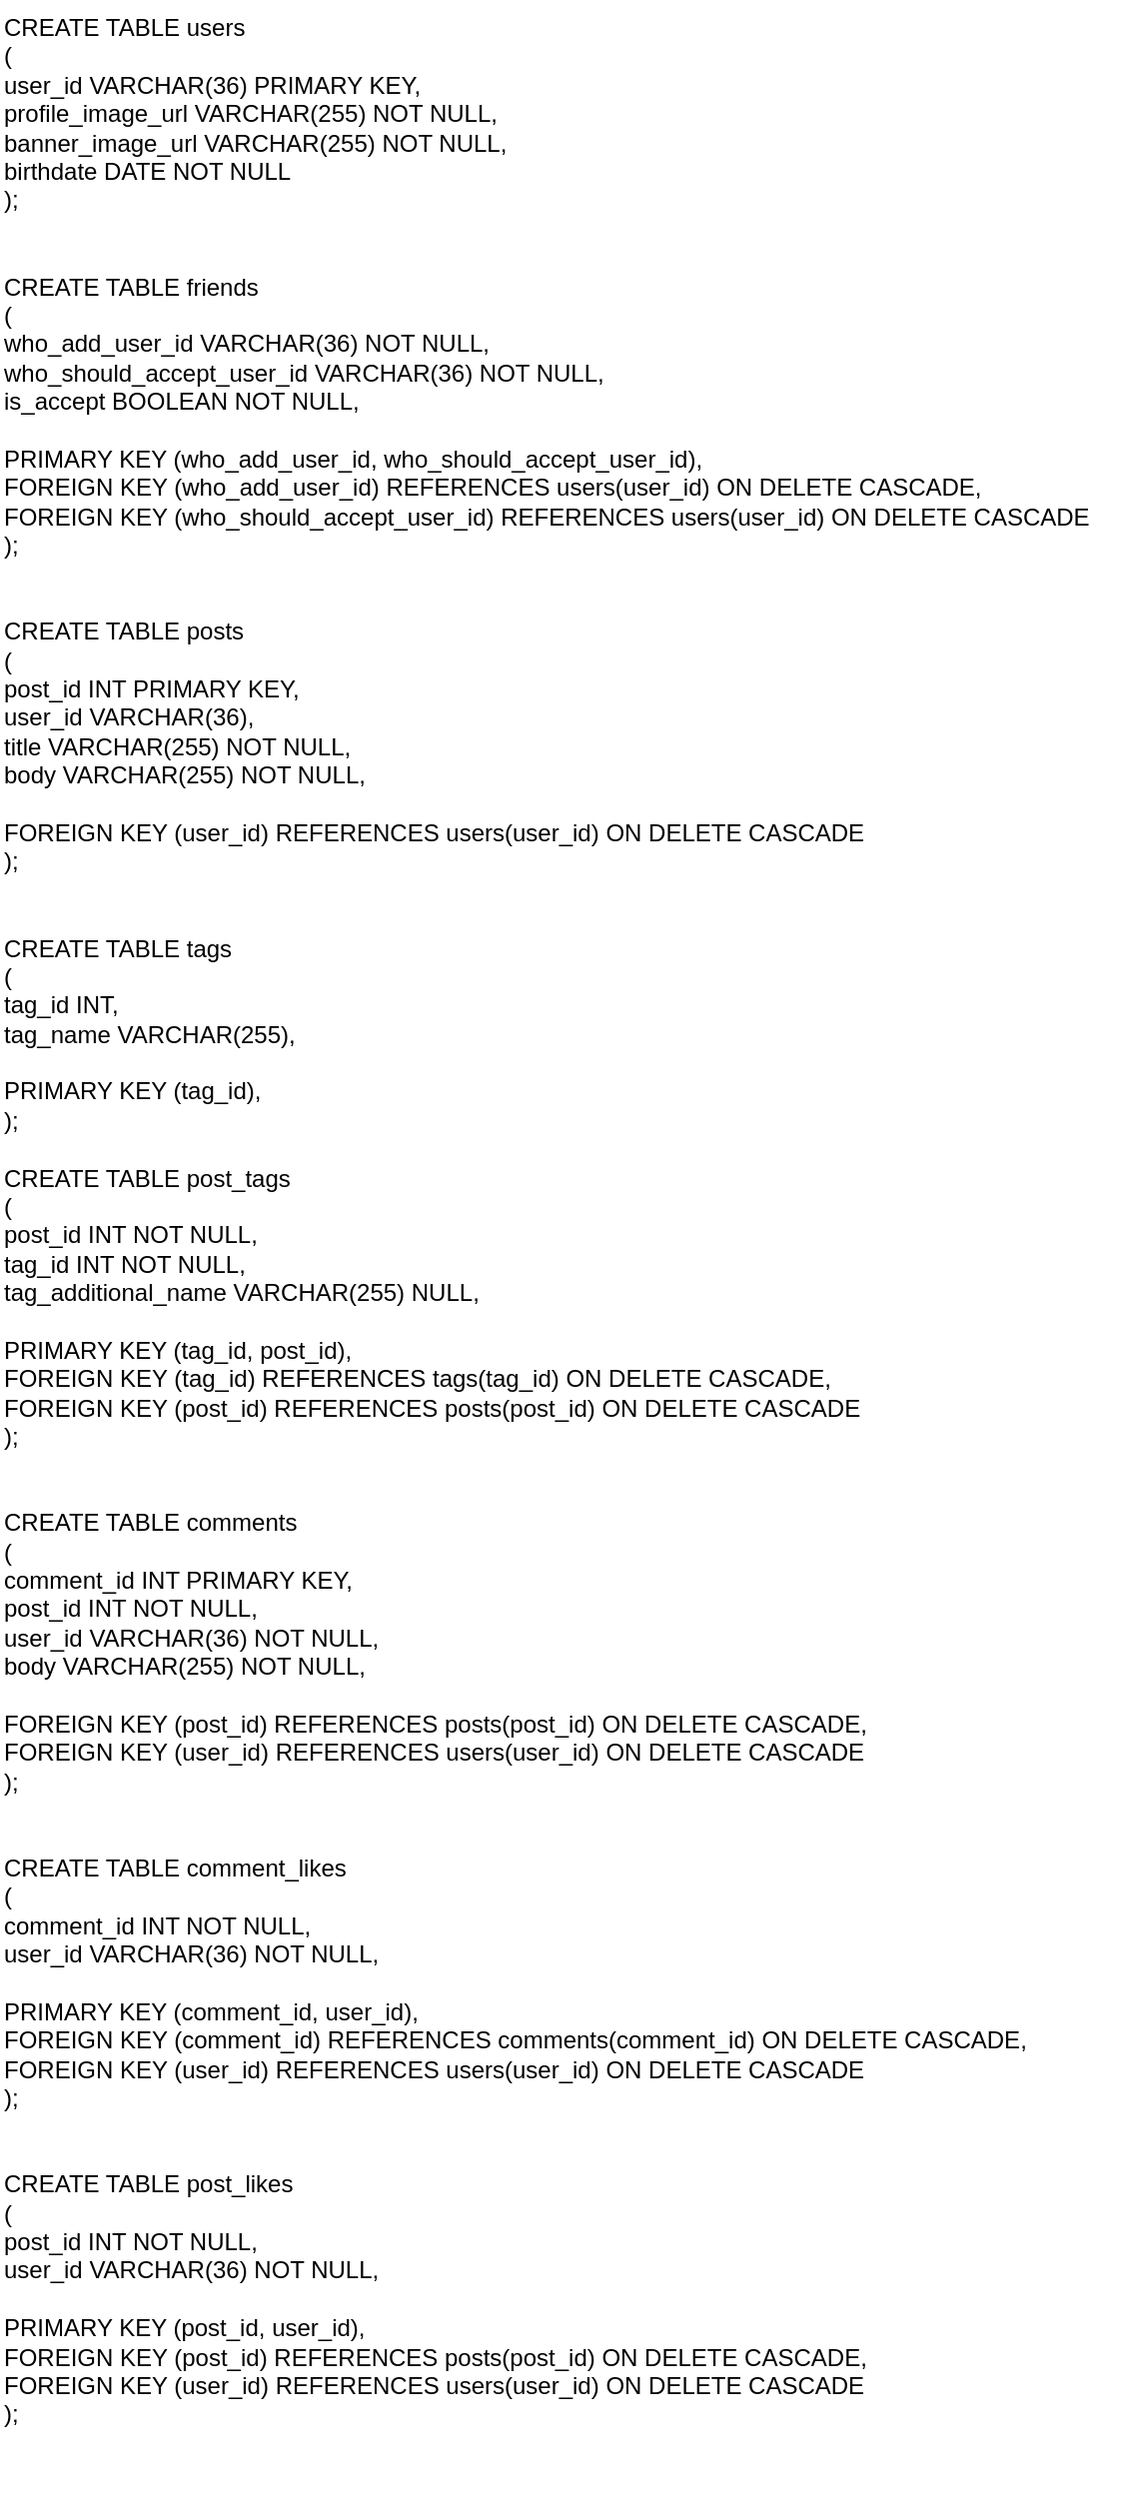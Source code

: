 <mxfile version="21.7.4" type="device">
  <diagram id="R2lEEEUBdFMjLlhIrx00" name="Page-1">
    <mxGraphModel dx="1386" dy="791" grid="1" gridSize="10" guides="1" tooltips="1" connect="1" arrows="1" fold="1" page="1" pageScale="1" pageWidth="850" pageHeight="1100" math="0" shadow="0" extFonts="Permanent Marker^https://fonts.googleapis.com/css?family=Permanent+Marker">
      <root>
        <mxCell id="0" />
        <mxCell id="1" parent="0" />
        <mxCell id="tClZTGOpeD0ZLuxJo3iy-2" value="CREATE TABLE users&#xa;(&#xa;    user_id VARCHAR(36) PRIMARY KEY,&#xa;    profile_image_url VARCHAR(255) NOT NULL,&#xa;    banner_image_url VARCHAR(255) NOT NULL,&#xa;    birthdate DATE NOT NULL&#xa;);&#xa;&#xa;&#xa;CREATE TABLE friends&#xa;(&#xa;    who_add_user_id VARCHAR(36) NOT NULL,&#xa;    who_should_accept_user_id VARCHAR(36) NOT NULL,&#xa;    is_accept BOOLEAN NOT NULL,&#xa;&#xa;    PRIMARY KEY (who_add_user_id, who_should_accept_user_id),&#xa;    FOREIGN KEY (who_add_user_id) REFERENCES users(user_id) ON DELETE CASCADE,&#xa;    FOREIGN KEY (who_should_accept_user_id) REFERENCES users(user_id) ON DELETE CASCADE&#xa;);&#xa;&#xa;&#xa;CREATE TABLE posts&#xa;(&#xa;    post_id INT PRIMARY KEY,&#xa;    user_id VARCHAR(36),&#xa;    title VARCHAR(255) NOT NULL,&#xa;    body VARCHAR(255) NOT NULL,&#xa;    &#xa;    FOREIGN KEY (user_id) REFERENCES users(user_id) ON DELETE CASCADE&#xa;);&#xa;&#xa;&#xa;CREATE TABLE tags&#xa;(&#xa;    tag_id INT,&#xa;    tag_name VARCHAR(255),&#xa;    &#xa;    PRIMARY KEY (tag_id),&#xa;);&#xa;&#xa;CREATE TABLE post_tags&#xa;(&#xa;    post_id INT NOT NULL,&#xa;    tag_id INT NOT NULL,&#xa;    tag_additional_name VARCHAR(255) NULL,&#xa;&#xa;    PRIMARY KEY (tag_id, post_id),&#xa;    FOREIGN KEY (tag_id) REFERENCES tags(tag_id) ON DELETE CASCADE,&#xa;    FOREIGN KEY (post_id) REFERENCES posts(post_id) ON DELETE CASCADE&#xa;);&#xa;&#xa;&#xa;CREATE TABLE comments&#xa;(&#xa;    comment_id INT PRIMARY KEY,&#xa;    post_id INT NOT NULL,&#xa;    user_id VARCHAR(36) NOT NULL,&#xa;    body VARCHAR(255) NOT NULL,&#xa;&#xa;    FOREIGN KEY (post_id) REFERENCES posts(post_id) ON DELETE CASCADE,&#xa;    FOREIGN KEY (user_id) REFERENCES users(user_id) ON DELETE CASCADE&#xa;);&#xa;&#xa;&#xa;CREATE TABLE comment_likes&#xa;(&#xa;    comment_id INT NOT NULL,&#xa;    user_id VARCHAR(36) NOT NULL,&#xa;&#xa;    PRIMARY KEY (comment_id, user_id),&#xa;    FOREIGN KEY (comment_id) REFERENCES comments(comment_id) ON DELETE CASCADE,&#xa;    FOREIGN KEY (user_id) REFERENCES users(user_id) ON DELETE CASCADE&#xa;);&#xa;&#xa;&#xa;CREATE TABLE post_likes&#xa;(&#xa;    post_id INT NOT NULL,&#xa;    user_id VARCHAR(36) NOT NULL,&#xa;&#xa;    PRIMARY KEY (post_id, user_id),&#xa;    FOREIGN KEY (post_id) REFERENCES posts(post_id) ON DELETE CASCADE,&#xa;    FOREIGN KEY (user_id) REFERENCES users(user_id) ON DELETE CASCADE&#xa;);" style="text;whiteSpace=wrap;html=1;" vertex="1" parent="1">
          <mxGeometry width="560" height="1250" as="geometry" />
        </mxCell>
      </root>
    </mxGraphModel>
  </diagram>
</mxfile>
